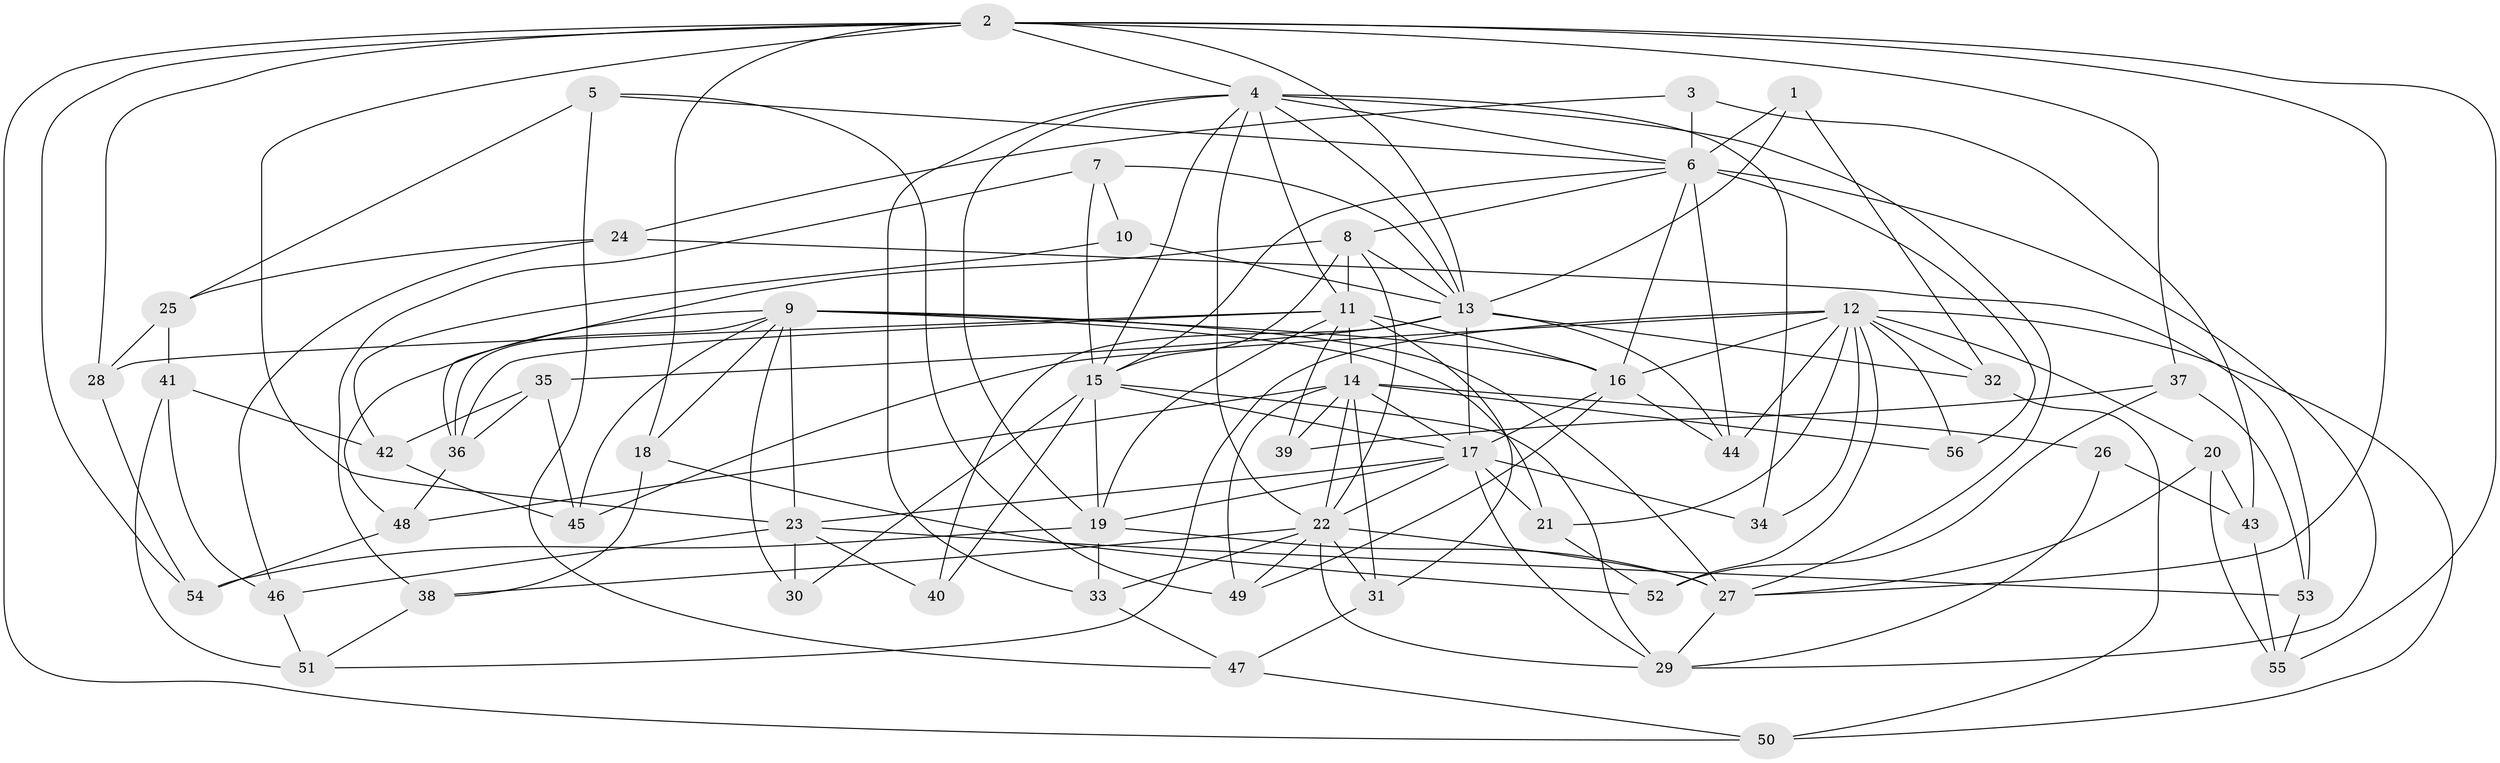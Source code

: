 // original degree distribution, {4: 1.0}
// Generated by graph-tools (version 1.1) at 2025/38/03/09/25 02:38:16]
// undirected, 56 vertices, 148 edges
graph export_dot {
graph [start="1"]
  node [color=gray90,style=filled];
  1;
  2;
  3;
  4;
  5;
  6;
  7;
  8;
  9;
  10;
  11;
  12;
  13;
  14;
  15;
  16;
  17;
  18;
  19;
  20;
  21;
  22;
  23;
  24;
  25;
  26;
  27;
  28;
  29;
  30;
  31;
  32;
  33;
  34;
  35;
  36;
  37;
  38;
  39;
  40;
  41;
  42;
  43;
  44;
  45;
  46;
  47;
  48;
  49;
  50;
  51;
  52;
  53;
  54;
  55;
  56;
  1 -- 6 [weight=2.0];
  1 -- 13 [weight=1.0];
  1 -- 32 [weight=1.0];
  2 -- 4 [weight=1.0];
  2 -- 13 [weight=1.0];
  2 -- 18 [weight=1.0];
  2 -- 23 [weight=1.0];
  2 -- 27 [weight=1.0];
  2 -- 28 [weight=1.0];
  2 -- 37 [weight=1.0];
  2 -- 50 [weight=1.0];
  2 -- 54 [weight=1.0];
  2 -- 55 [weight=1.0];
  3 -- 6 [weight=2.0];
  3 -- 24 [weight=1.0];
  3 -- 43 [weight=1.0];
  4 -- 6 [weight=1.0];
  4 -- 11 [weight=1.0];
  4 -- 13 [weight=1.0];
  4 -- 15 [weight=1.0];
  4 -- 19 [weight=1.0];
  4 -- 22 [weight=1.0];
  4 -- 27 [weight=1.0];
  4 -- 33 [weight=1.0];
  4 -- 34 [weight=1.0];
  5 -- 6 [weight=1.0];
  5 -- 25 [weight=1.0];
  5 -- 47 [weight=1.0];
  5 -- 49 [weight=1.0];
  6 -- 8 [weight=1.0];
  6 -- 15 [weight=1.0];
  6 -- 16 [weight=1.0];
  6 -- 29 [weight=1.0];
  6 -- 44 [weight=1.0];
  6 -- 56 [weight=1.0];
  7 -- 10 [weight=1.0];
  7 -- 13 [weight=1.0];
  7 -- 15 [weight=1.0];
  7 -- 38 [weight=1.0];
  8 -- 11 [weight=3.0];
  8 -- 13 [weight=1.0];
  8 -- 15 [weight=1.0];
  8 -- 22 [weight=1.0];
  8 -- 36 [weight=1.0];
  9 -- 16 [weight=1.0];
  9 -- 18 [weight=1.0];
  9 -- 21 [weight=1.0];
  9 -- 23 [weight=1.0];
  9 -- 27 [weight=2.0];
  9 -- 30 [weight=1.0];
  9 -- 36 [weight=1.0];
  9 -- 45 [weight=1.0];
  9 -- 48 [weight=1.0];
  10 -- 13 [weight=2.0];
  10 -- 42 [weight=1.0];
  11 -- 14 [weight=1.0];
  11 -- 16 [weight=1.0];
  11 -- 19 [weight=1.0];
  11 -- 28 [weight=1.0];
  11 -- 31 [weight=1.0];
  11 -- 36 [weight=2.0];
  11 -- 39 [weight=1.0];
  12 -- 16 [weight=2.0];
  12 -- 20 [weight=1.0];
  12 -- 21 [weight=1.0];
  12 -- 32 [weight=1.0];
  12 -- 34 [weight=1.0];
  12 -- 44 [weight=1.0];
  12 -- 45 [weight=1.0];
  12 -- 50 [weight=1.0];
  12 -- 51 [weight=1.0];
  12 -- 52 [weight=1.0];
  12 -- 56 [weight=1.0];
  13 -- 17 [weight=1.0];
  13 -- 32 [weight=1.0];
  13 -- 35 [weight=1.0];
  13 -- 40 [weight=1.0];
  13 -- 44 [weight=1.0];
  14 -- 17 [weight=1.0];
  14 -- 22 [weight=1.0];
  14 -- 26 [weight=2.0];
  14 -- 31 [weight=1.0];
  14 -- 39 [weight=2.0];
  14 -- 48 [weight=1.0];
  14 -- 49 [weight=1.0];
  14 -- 56 [weight=2.0];
  15 -- 17 [weight=1.0];
  15 -- 19 [weight=1.0];
  15 -- 29 [weight=1.0];
  15 -- 30 [weight=1.0];
  15 -- 40 [weight=2.0];
  16 -- 17 [weight=1.0];
  16 -- 44 [weight=1.0];
  16 -- 49 [weight=1.0];
  17 -- 19 [weight=2.0];
  17 -- 21 [weight=1.0];
  17 -- 22 [weight=1.0];
  17 -- 23 [weight=1.0];
  17 -- 29 [weight=1.0];
  17 -- 34 [weight=2.0];
  18 -- 38 [weight=1.0];
  18 -- 52 [weight=1.0];
  19 -- 27 [weight=3.0];
  19 -- 33 [weight=1.0];
  19 -- 54 [weight=1.0];
  20 -- 27 [weight=1.0];
  20 -- 43 [weight=1.0];
  20 -- 55 [weight=1.0];
  21 -- 52 [weight=1.0];
  22 -- 27 [weight=1.0];
  22 -- 29 [weight=1.0];
  22 -- 31 [weight=1.0];
  22 -- 33 [weight=1.0];
  22 -- 38 [weight=1.0];
  22 -- 49 [weight=1.0];
  23 -- 30 [weight=2.0];
  23 -- 40 [weight=1.0];
  23 -- 46 [weight=1.0];
  23 -- 53 [weight=1.0];
  24 -- 25 [weight=1.0];
  24 -- 46 [weight=1.0];
  24 -- 53 [weight=1.0];
  25 -- 28 [weight=1.0];
  25 -- 41 [weight=1.0];
  26 -- 29 [weight=1.0];
  26 -- 43 [weight=1.0];
  27 -- 29 [weight=1.0];
  28 -- 54 [weight=1.0];
  31 -- 47 [weight=1.0];
  32 -- 50 [weight=1.0];
  33 -- 47 [weight=1.0];
  35 -- 36 [weight=1.0];
  35 -- 42 [weight=1.0];
  35 -- 45 [weight=1.0];
  36 -- 48 [weight=1.0];
  37 -- 39 [weight=1.0];
  37 -- 52 [weight=1.0];
  37 -- 53 [weight=1.0];
  38 -- 51 [weight=1.0];
  41 -- 42 [weight=1.0];
  41 -- 46 [weight=1.0];
  41 -- 51 [weight=1.0];
  42 -- 45 [weight=1.0];
  43 -- 55 [weight=1.0];
  46 -- 51 [weight=1.0];
  47 -- 50 [weight=1.0];
  48 -- 54 [weight=1.0];
  53 -- 55 [weight=1.0];
}
